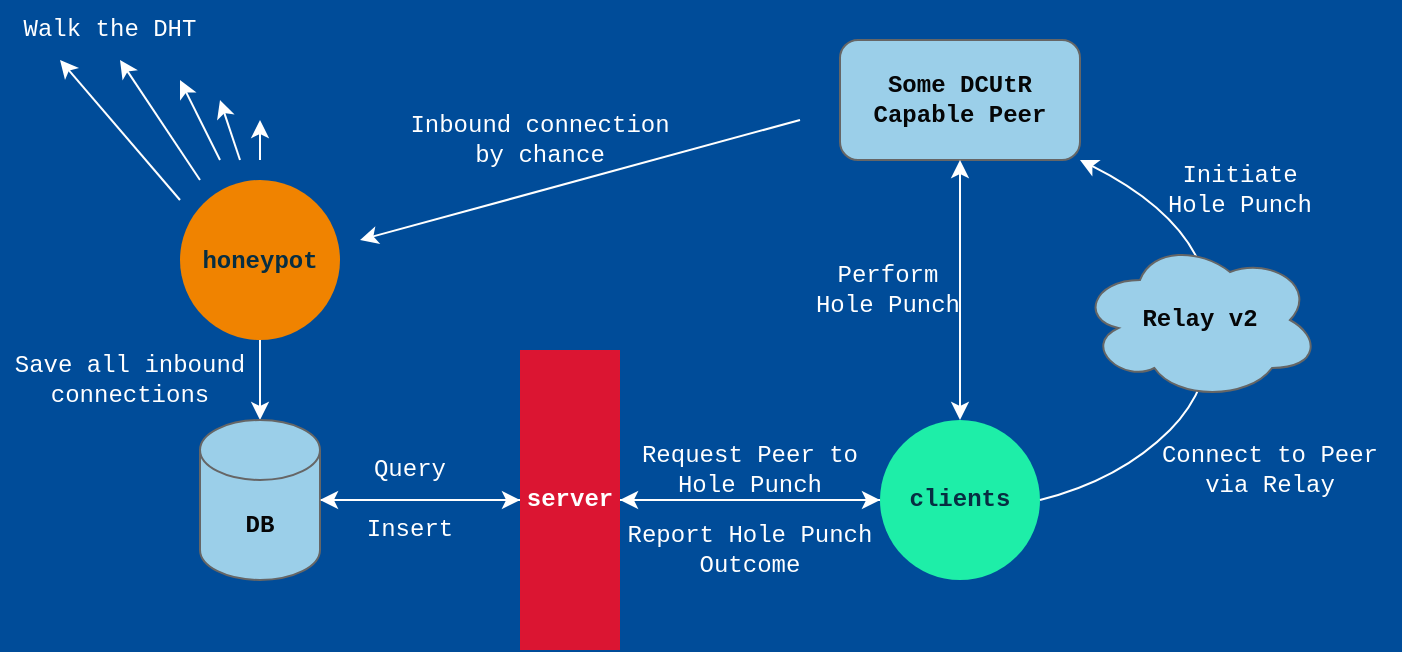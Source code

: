 <mxfile version="20.3.5" type="device"><diagram id="LLqTTGNmWaNscZJsHhfG" name="Page-1"><mxGraphModel dx="653" dy="1069" grid="1" gridSize="10" guides="1" tooltips="1" connect="1" arrows="1" fold="1" page="1" pageScale="1" pageWidth="827" pageHeight="1169" background="#004C99" math="0" shadow="0"><root><mxCell id="0"/><mxCell id="1" parent="0"/><mxCell id="a1kNF_60Cu_2aW4KkM9H-15" style="edgeStyle=orthogonalEdgeStyle;rounded=0;orthogonalLoop=1;jettySize=auto;html=1;entryX=0.5;entryY=0;entryDx=0;entryDy=0;entryPerimeter=0;fontFamily=Courier New;strokeColor=#FFFFFF;" parent="1" source="a1kNF_60Cu_2aW4KkM9H-2" target="a1kNF_60Cu_2aW4KkM9H-14" edge="1"><mxGeometry relative="1" as="geometry"/></mxCell><mxCell id="a1kNF_60Cu_2aW4KkM9H-2" value="&lt;font face=&quot;Courier New&quot;&gt;&lt;span&gt;honeypot&lt;/span&gt;&lt;/font&gt;" style="ellipse;whiteSpace=wrap;html=1;aspect=fixed;fillColor=#F08300;strokeColor=none;fontColor=#072E42;fontStyle=1" parent="1" vertex="1"><mxGeometry x="100" y="150" width="80" height="80" as="geometry"/></mxCell><mxCell id="a1kNF_60Cu_2aW4KkM9H-3" value="" style="endArrow=classic;html=1;rounded=0;fontFamily=Courier New;strokeColor=#FFFFFF;" parent="1" edge="1"><mxGeometry width="50" height="50" relative="1" as="geometry"><mxPoint x="100" y="160" as="sourcePoint"/><mxPoint x="40" y="90" as="targetPoint"/></mxGeometry></mxCell><mxCell id="a1kNF_60Cu_2aW4KkM9H-4" value="" style="endArrow=classic;html=1;rounded=0;fontFamily=Courier New;strokeColor=#FFFFFF;" parent="1" edge="1"><mxGeometry width="50" height="50" relative="1" as="geometry"><mxPoint x="110" y="150" as="sourcePoint"/><mxPoint x="70" y="90" as="targetPoint"/></mxGeometry></mxCell><mxCell id="a1kNF_60Cu_2aW4KkM9H-5" value="" style="endArrow=classic;html=1;rounded=0;fontFamily=Courier New;strokeColor=#FFFFFF;" parent="1" edge="1"><mxGeometry width="50" height="50" relative="1" as="geometry"><mxPoint x="120" y="140" as="sourcePoint"/><mxPoint x="100" y="100" as="targetPoint"/></mxGeometry></mxCell><mxCell id="a1kNF_60Cu_2aW4KkM9H-6" value="" style="endArrow=classic;html=1;rounded=0;fontFamily=Courier New;strokeColor=#FFFFFF;" parent="1" edge="1"><mxGeometry width="50" height="50" relative="1" as="geometry"><mxPoint x="130" y="140" as="sourcePoint"/><mxPoint x="120" y="110" as="targetPoint"/></mxGeometry></mxCell><mxCell id="a1kNF_60Cu_2aW4KkM9H-7" value="" style="endArrow=classic;html=1;rounded=0;fontFamily=Courier New;strokeColor=#FFFFFF;" parent="1" edge="1"><mxGeometry width="50" height="50" relative="1" as="geometry"><mxPoint x="140" y="140" as="sourcePoint"/><mxPoint x="140" y="120" as="targetPoint"/></mxGeometry></mxCell><mxCell id="a1kNF_60Cu_2aW4KkM9H-8" value="Walk the DHT" style="text;html=1;strokeColor=none;fillColor=none;align=center;verticalAlign=middle;whiteSpace=wrap;rounded=0;fontFamily=Courier New;fontStyle=0;fontColor=#FFFFFF;" parent="1" vertex="1"><mxGeometry x="20" y="60" width="90" height="30" as="geometry"/></mxCell><mxCell id="a1kNF_60Cu_2aW4KkM9H-10" value="" style="endArrow=classic;html=1;rounded=0;fontFamily=Courier New;strokeColor=#FFFFFF;" parent="1" edge="1"><mxGeometry width="50" height="50" relative="1" as="geometry"><mxPoint x="410" y="120" as="sourcePoint"/><mxPoint x="190" y="180" as="targetPoint"/></mxGeometry></mxCell><mxCell id="a1kNF_60Cu_2aW4KkM9H-13" value="Inbound connection by chance" style="text;html=1;strokeColor=none;fillColor=none;align=center;verticalAlign=middle;whiteSpace=wrap;rounded=0;fontFamily=Courier New;fontStyle=0;fontColor=#FFFFFF;" parent="1" vertex="1"><mxGeometry x="210" y="100" width="140" height="60" as="geometry"/></mxCell><mxCell id="a1kNF_60Cu_2aW4KkM9H-29" style="edgeStyle=orthogonalEdgeStyle;rounded=0;orthogonalLoop=1;jettySize=auto;html=1;entryX=0;entryY=0.5;entryDx=0;entryDy=0;fontFamily=Courier New;strokeColor=#FFFFFF;" parent="1" source="a1kNF_60Cu_2aW4KkM9H-14" target="a1kNF_60Cu_2aW4KkM9H-17" edge="1"><mxGeometry relative="1" as="geometry"/></mxCell><mxCell id="a1kNF_60Cu_2aW4KkM9H-14" value="DB" style="shape=cylinder3;whiteSpace=wrap;html=1;boundedLbl=1;backgroundOutline=1;size=15;fontFamily=Courier New;fillColor=#9BCFE9;fontColor=#050607;strokeColor=#666666;fontStyle=1" parent="1" vertex="1"><mxGeometry x="110" y="270" width="60" height="80" as="geometry"/></mxCell><mxCell id="a1kNF_60Cu_2aW4KkM9H-28" style="edgeStyle=orthogonalEdgeStyle;rounded=0;orthogonalLoop=1;jettySize=auto;html=1;entryX=1;entryY=0.5;entryDx=0;entryDy=0;entryPerimeter=0;fontFamily=Courier New;strokeColor=#FFFFFF;" parent="1" source="a1kNF_60Cu_2aW4KkM9H-17" target="a1kNF_60Cu_2aW4KkM9H-14" edge="1"><mxGeometry relative="1" as="geometry"/></mxCell><mxCell id="a1kNF_60Cu_2aW4KkM9H-31" style="edgeStyle=orthogonalEdgeStyle;rounded=0;orthogonalLoop=1;jettySize=auto;html=1;entryX=0;entryY=0.5;entryDx=0;entryDy=0;fontFamily=Courier New;strokeColor=#FFFFFF;" parent="1" source="a1kNF_60Cu_2aW4KkM9H-17" target="a1kNF_60Cu_2aW4KkM9H-20" edge="1"><mxGeometry relative="1" as="geometry"/></mxCell><mxCell id="a1kNF_60Cu_2aW4KkM9H-17" value="&lt;b&gt;server&lt;/b&gt;" style="rounded=0;whiteSpace=wrap;html=1;fontFamily=Courier New;fillColor=#DB1532;strokeColor=none;fontColor=#FFFFFF;" parent="1" vertex="1"><mxGeometry x="270" y="235" width="50" height="150" as="geometry"/></mxCell><mxCell id="a1kNF_60Cu_2aW4KkM9H-19" value="&lt;b&gt;Some DCUtR Capable Peer&lt;/b&gt;" style="rounded=1;whiteSpace=wrap;html=1;fontFamily=Courier New;fillColor=#9BCFE9;strokeColor=#666666;fontColor=#050607;" parent="1" vertex="1"><mxGeometry x="430" y="80" width="120" height="60" as="geometry"/></mxCell><mxCell id="a1kNF_60Cu_2aW4KkM9H-30" style="edgeStyle=orthogonalEdgeStyle;rounded=0;orthogonalLoop=1;jettySize=auto;html=1;entryX=1;entryY=0.5;entryDx=0;entryDy=0;fontFamily=Courier New;strokeColor=#FFFFFF;" parent="1" source="a1kNF_60Cu_2aW4KkM9H-20" target="a1kNF_60Cu_2aW4KkM9H-17" edge="1"><mxGeometry relative="1" as="geometry"/></mxCell><mxCell id="a1kNF_60Cu_2aW4KkM9H-20" value="&lt;b&gt;clients&lt;/b&gt;" style="ellipse;whiteSpace=wrap;html=1;aspect=fixed;fontFamily=Courier New;fillColor=#1EEEA8;strokeColor=none;fontColor=#072E42;" parent="1" vertex="1"><mxGeometry x="450" y="270" width="80" height="80" as="geometry"/></mxCell><mxCell id="a1kNF_60Cu_2aW4KkM9H-25" value="" style="endArrow=classic;startArrow=classic;html=1;rounded=0;fontFamily=Courier New;exitX=0.5;exitY=0;exitDx=0;exitDy=0;entryX=0.5;entryY=1;entryDx=0;entryDy=0;strokeColor=#FFFFFF;" parent="1" source="a1kNF_60Cu_2aW4KkM9H-20" target="a1kNF_60Cu_2aW4KkM9H-19" edge="1"><mxGeometry width="50" height="50" relative="1" as="geometry"><mxPoint x="489.5" y="260" as="sourcePoint"/><mxPoint x="489.5" y="140" as="targetPoint"/></mxGeometry></mxCell><mxCell id="a1kNF_60Cu_2aW4KkM9H-27" value="" style="curved=1;endArrow=classic;html=1;rounded=0;fontFamily=Courier New;entryX=1;entryY=1;entryDx=0;entryDy=0;exitX=1;exitY=0.5;exitDx=0;exitDy=0;strokeColor=#FFFFFF;" parent="1" source="a1kNF_60Cu_2aW4KkM9H-20" target="a1kNF_60Cu_2aW4KkM9H-19" edge="1"><mxGeometry width="50" height="50" relative="1" as="geometry"><mxPoint x="430" y="510" as="sourcePoint"/><mxPoint x="480" y="460" as="targetPoint"/><Array as="points"><mxPoint x="570" y="300"/><mxPoint x="620" y="250"/><mxPoint x="610" y="170"/></Array></mxGeometry></mxCell><mxCell id="a1kNF_60Cu_2aW4KkM9H-26" value="&lt;b&gt;Relay v2&lt;/b&gt;" style="ellipse;shape=cloud;whiteSpace=wrap;html=1;fontFamily=Courier New;fillColor=#9BCFE9;fontColor=#050607;strokeColor=#666666;" parent="1" vertex="1"><mxGeometry x="550" y="180" width="120" height="80" as="geometry"/></mxCell><mxCell id="a1kNF_60Cu_2aW4KkM9H-32" value="Save all inbound connections" style="text;html=1;strokeColor=none;fillColor=none;align=center;verticalAlign=middle;whiteSpace=wrap;rounded=0;fontFamily=Courier New;fontColor=#FFFFFF;" parent="1" vertex="1"><mxGeometry x="10" y="235" width="130" height="30" as="geometry"/></mxCell><mxCell id="a1kNF_60Cu_2aW4KkM9H-36" value="Request Peer to Hole Punch" style="text;html=1;strokeColor=none;fillColor=none;align=center;verticalAlign=middle;whiteSpace=wrap;rounded=0;fontFamily=Courier New;fontColor=#FFFFFF;" parent="1" vertex="1"><mxGeometry x="320" y="280" width="130" height="30" as="geometry"/></mxCell><mxCell id="a1kNF_60Cu_2aW4KkM9H-37" value="Report Hole Punch Outcome" style="text;html=1;strokeColor=none;fillColor=none;align=center;verticalAlign=middle;whiteSpace=wrap;rounded=0;fontFamily=Courier New;fontColor=#FFFFFF;" parent="1" vertex="1"><mxGeometry x="320" y="320" width="130" height="30" as="geometry"/></mxCell><mxCell id="a1kNF_60Cu_2aW4KkM9H-38" value="Connect to Peer via Relay" style="text;html=1;strokeColor=none;fillColor=none;align=center;verticalAlign=middle;whiteSpace=wrap;rounded=0;fontFamily=Courier New;fontColor=#FFFFFF;" parent="1" vertex="1"><mxGeometry x="580" y="280" width="130" height="30" as="geometry"/></mxCell><mxCell id="a1kNF_60Cu_2aW4KkM9H-39" value="Initiate Hole Punch" style="text;html=1;strokeColor=none;fillColor=none;align=center;verticalAlign=middle;whiteSpace=wrap;rounded=0;fontFamily=Courier New;fontColor=#FFFFFF;" parent="1" vertex="1"><mxGeometry x="590" y="140" width="80" height="30" as="geometry"/></mxCell><mxCell id="a1kNF_60Cu_2aW4KkM9H-40" value="Perform Hole Punch" style="text;html=1;strokeColor=none;fillColor=none;align=center;verticalAlign=middle;whiteSpace=wrap;rounded=0;fontFamily=Courier New;fontColor=#FFFFFF;" parent="1" vertex="1"><mxGeometry x="414" y="190" width="80" height="30" as="geometry"/></mxCell><mxCell id="a1kNF_60Cu_2aW4KkM9H-41" value="Query" style="text;html=1;strokeColor=none;fillColor=none;align=center;verticalAlign=middle;whiteSpace=wrap;rounded=0;fontFamily=Courier New;fontColor=#FFFFFF;" parent="1" vertex="1"><mxGeometry x="190" y="280" width="50" height="30" as="geometry"/></mxCell><mxCell id="a1kNF_60Cu_2aW4KkM9H-42" value="Insert" style="text;html=1;strokeColor=none;fillColor=none;align=center;verticalAlign=middle;whiteSpace=wrap;rounded=0;fontFamily=Courier New;fontColor=#FFFFFF;" parent="1" vertex="1"><mxGeometry x="190" y="310" width="50" height="30" as="geometry"/></mxCell></root></mxGraphModel></diagram></mxfile>